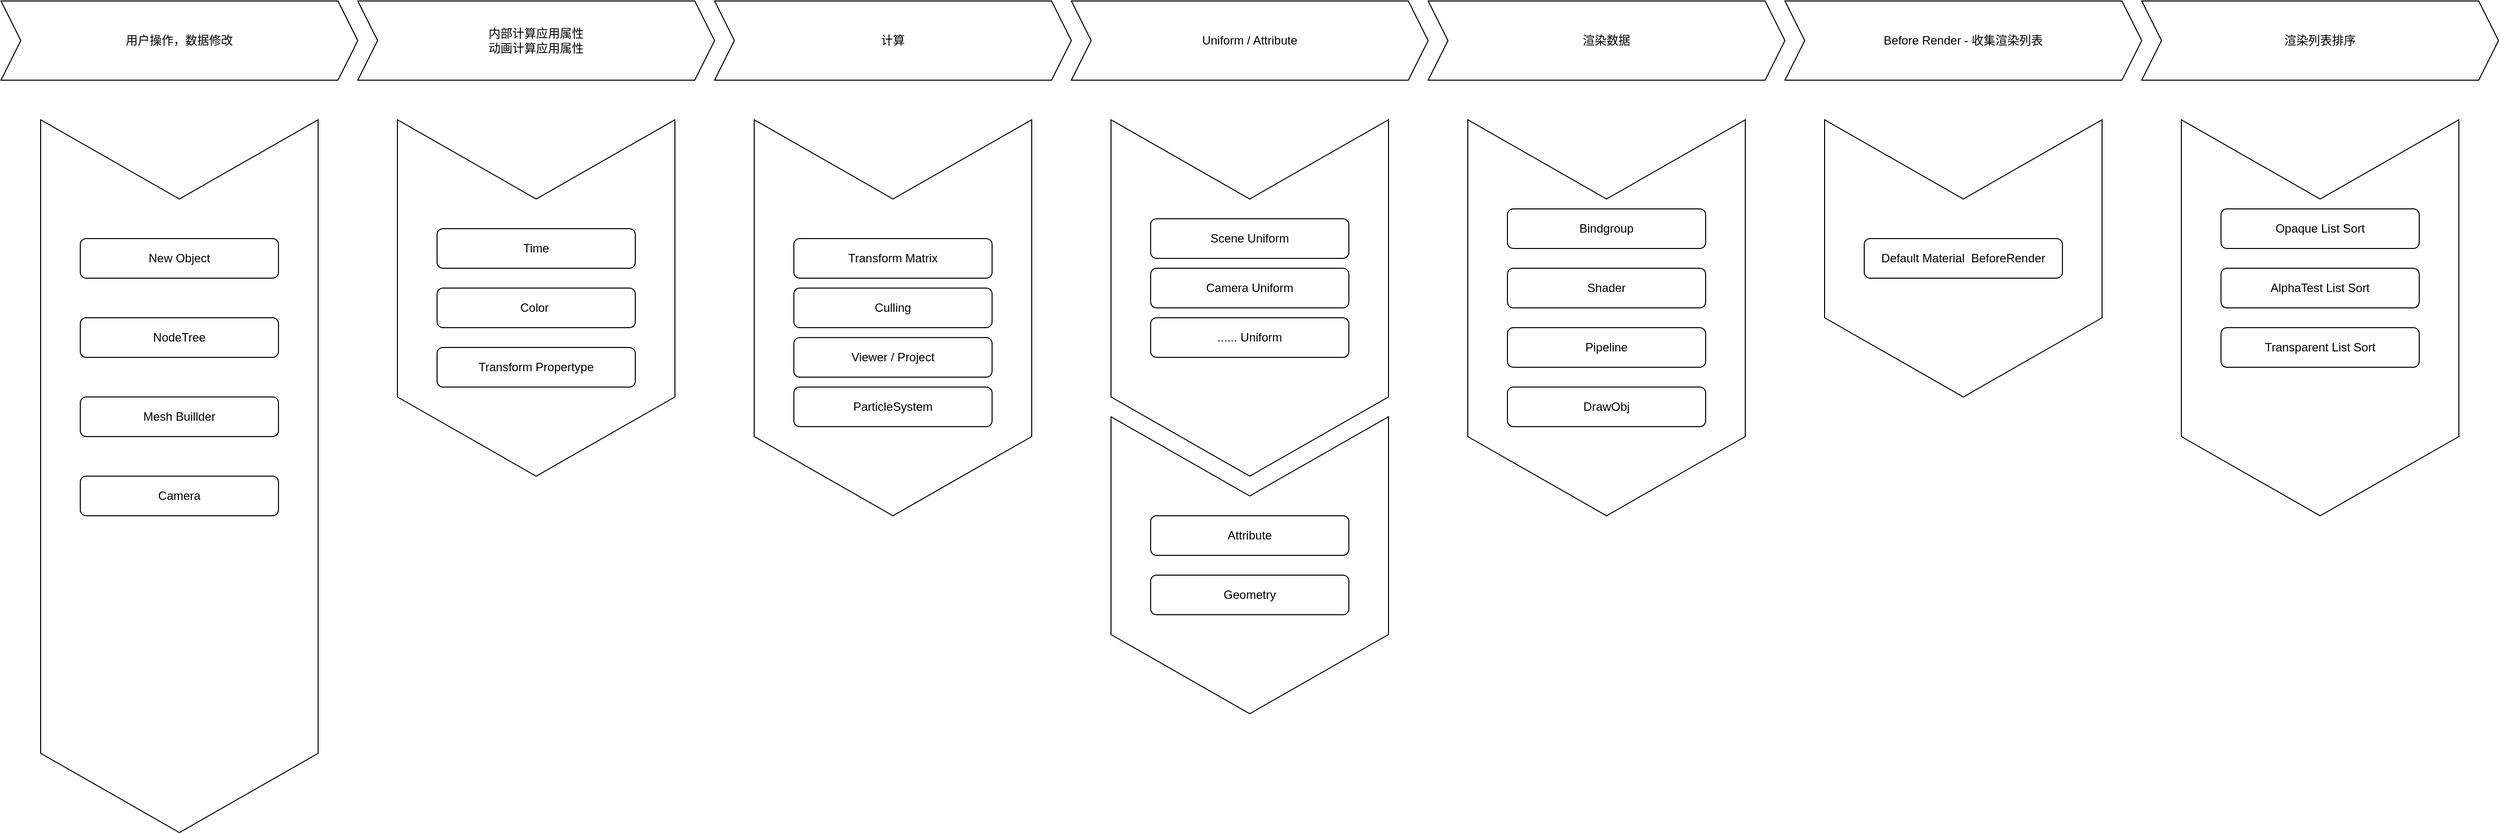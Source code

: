 <mxfile>
    <diagram id="7W4FLCNAzhLjAAYPnn7t" name="Page-1">
        <mxGraphModel dx="2139" dy="1184" grid="1" gridSize="10" guides="1" tooltips="1" connect="1" arrows="1" fold="1" page="1" pageScale="1" pageWidth="850" pageHeight="1100" math="0" shadow="0">
            <root>
                <mxCell id="0"/>
                <mxCell id="1" parent="0"/>
                <mxCell id="44" value="" style="shape=step;perimeter=stepPerimeter;whiteSpace=wrap;html=1;fixedSize=1;direction=south;size=80;" parent="1" vertex="1">
                    <mxGeometry x="1840" y="160" width="280" height="280" as="geometry"/>
                </mxCell>
                <mxCell id="38" value="" style="shape=step;perimeter=stepPerimeter;whiteSpace=wrap;html=1;fixedSize=1;direction=south;size=80;" parent="1" vertex="1">
                    <mxGeometry x="2200" y="160" width="280" height="400" as="geometry"/>
                </mxCell>
                <mxCell id="36" value="" style="shape=step;perimeter=stepPerimeter;whiteSpace=wrap;html=1;fixedSize=1;direction=south;size=80;" parent="1" vertex="1">
                    <mxGeometry x="1120" y="160" width="280" height="360" as="geometry"/>
                </mxCell>
                <mxCell id="35" value="" style="shape=step;perimeter=stepPerimeter;whiteSpace=wrap;html=1;fixedSize=1;direction=south;size=80;" parent="1" vertex="1">
                    <mxGeometry x="760" y="160" width="280" height="400" as="geometry"/>
                </mxCell>
                <mxCell id="34" value="" style="shape=step;perimeter=stepPerimeter;whiteSpace=wrap;html=1;fixedSize=1;direction=south;size=80;" parent="1" vertex="1">
                    <mxGeometry x="40" y="160" width="280" height="720" as="geometry"/>
                </mxCell>
                <mxCell id="4" value="New Object" style="rounded=1;whiteSpace=wrap;html=1;" parent="1" vertex="1">
                    <mxGeometry x="80" y="280" width="200" height="40" as="geometry"/>
                </mxCell>
                <mxCell id="5" value="NodeTree" style="rounded=1;whiteSpace=wrap;html=1;" parent="1" vertex="1">
                    <mxGeometry x="80" y="360" width="200" height="40" as="geometry"/>
                </mxCell>
                <mxCell id="6" value="Mesh Buillder" style="rounded=1;whiteSpace=wrap;html=1;" parent="1" vertex="1">
                    <mxGeometry x="80" y="440" width="200" height="40" as="geometry"/>
                </mxCell>
                <mxCell id="7" value="Camera" style="rounded=1;whiteSpace=wrap;html=1;" parent="1" vertex="1">
                    <mxGeometry x="80" y="520" width="200" height="40" as="geometry"/>
                </mxCell>
                <mxCell id="10" value="Transform Matrix" style="rounded=1;whiteSpace=wrap;html=1;" parent="1" vertex="1">
                    <mxGeometry x="800" y="280" width="200" height="40" as="geometry"/>
                </mxCell>
                <mxCell id="12" value="Culling" style="rounded=1;whiteSpace=wrap;html=1;" parent="1" vertex="1">
                    <mxGeometry x="800" y="330" width="200" height="40" as="geometry"/>
                </mxCell>
                <mxCell id="13" value="Viewer / Project" style="rounded=1;whiteSpace=wrap;html=1;" parent="1" vertex="1">
                    <mxGeometry x="800" y="380" width="200" height="40" as="geometry"/>
                </mxCell>
                <mxCell id="14" value="ParticleSystem" style="rounded=1;whiteSpace=wrap;html=1;" parent="1" vertex="1">
                    <mxGeometry x="800" y="430" width="200" height="40" as="geometry"/>
                </mxCell>
                <mxCell id="17" value="Scene Uniform" style="rounded=1;whiteSpace=wrap;html=1;" parent="1" vertex="1">
                    <mxGeometry x="1160" y="260" width="200" height="40" as="geometry"/>
                </mxCell>
                <mxCell id="18" value="Camera Uniform" style="rounded=1;whiteSpace=wrap;html=1;" parent="1" vertex="1">
                    <mxGeometry x="1160" y="310" width="200" height="40" as="geometry"/>
                </mxCell>
                <mxCell id="21" value="Default Material&amp;nbsp; BeforeRender" style="rounded=1;whiteSpace=wrap;html=1;" parent="1" vertex="1">
                    <mxGeometry x="1880" y="280" width="200" height="40" as="geometry"/>
                </mxCell>
                <mxCell id="23" value="Opaque List Sort" style="rounded=1;whiteSpace=wrap;html=1;" parent="1" vertex="1">
                    <mxGeometry x="2240" y="250" width="200" height="40" as="geometry"/>
                </mxCell>
                <mxCell id="24" value="AlphaTest List Sort" style="rounded=1;whiteSpace=wrap;html=1;" parent="1" vertex="1">
                    <mxGeometry x="2240" y="310" width="200" height="40" as="geometry"/>
                </mxCell>
                <mxCell id="25" value="Transparent List Sort" style="rounded=1;whiteSpace=wrap;html=1;" parent="1" vertex="1">
                    <mxGeometry x="2240" y="370" width="200" height="40" as="geometry"/>
                </mxCell>
                <mxCell id="39" value="用户操作，数据修改" style="shape=step;perimeter=stepPerimeter;whiteSpace=wrap;html=1;fixedSize=1;" parent="1" vertex="1">
                    <mxGeometry y="40" width="360" height="80" as="geometry"/>
                </mxCell>
                <mxCell id="40" value="计算" style="shape=step;perimeter=stepPerimeter;whiteSpace=wrap;html=1;fixedSize=1;" parent="1" vertex="1">
                    <mxGeometry x="720" y="40" width="360" height="80" as="geometry"/>
                </mxCell>
                <mxCell id="42" value="Before Render - 收集渲染列表" style="shape=step;perimeter=stepPerimeter;whiteSpace=wrap;html=1;fixedSize=1;" parent="1" vertex="1">
                    <mxGeometry x="1800" y="40" width="360" height="80" as="geometry"/>
                </mxCell>
                <mxCell id="43" value="渲染列表排序" style="shape=step;perimeter=stepPerimeter;whiteSpace=wrap;html=1;fixedSize=1;" parent="1" vertex="1">
                    <mxGeometry x="2160" y="40" width="360" height="80" as="geometry"/>
                </mxCell>
                <mxCell id="45" value="内部计算应用属性&lt;br&gt;动画计算应用属性" style="shape=step;perimeter=stepPerimeter;whiteSpace=wrap;html=1;fixedSize=1;" vertex="1" parent="1">
                    <mxGeometry x="360" y="40" width="360" height="80" as="geometry"/>
                </mxCell>
                <mxCell id="46" value="...... Uniform" style="rounded=1;whiteSpace=wrap;html=1;" vertex="1" parent="1">
                    <mxGeometry x="1160" y="360" width="200" height="40" as="geometry"/>
                </mxCell>
                <mxCell id="47" value="" style="shape=step;perimeter=stepPerimeter;whiteSpace=wrap;html=1;fixedSize=1;direction=south;size=80;" vertex="1" parent="1">
                    <mxGeometry x="1120" y="460" width="280" height="300" as="geometry"/>
                </mxCell>
                <mxCell id="48" value="Attribute" style="rounded=1;whiteSpace=wrap;html=1;" vertex="1" parent="1">
                    <mxGeometry x="1160" y="560" width="200" height="40" as="geometry"/>
                </mxCell>
                <mxCell id="49" value="Uniform / Attribute" style="shape=step;perimeter=stepPerimeter;whiteSpace=wrap;html=1;fixedSize=1;" vertex="1" parent="1">
                    <mxGeometry x="1080" y="40" width="360" height="80" as="geometry"/>
                </mxCell>
                <mxCell id="50" value="" style="shape=step;perimeter=stepPerimeter;whiteSpace=wrap;html=1;fixedSize=1;direction=south;size=80;" vertex="1" parent="1">
                    <mxGeometry x="400" y="160" width="280" height="360" as="geometry"/>
                </mxCell>
                <mxCell id="51" value="Time" style="rounded=1;whiteSpace=wrap;html=1;" vertex="1" parent="1">
                    <mxGeometry x="440" y="270" width="200" height="40" as="geometry"/>
                </mxCell>
                <mxCell id="52" value="Color&amp;nbsp;" style="rounded=1;whiteSpace=wrap;html=1;" vertex="1" parent="1">
                    <mxGeometry x="440" y="330" width="200" height="40" as="geometry"/>
                </mxCell>
                <mxCell id="53" value="Transform Propertype" style="rounded=1;whiteSpace=wrap;html=1;" vertex="1" parent="1">
                    <mxGeometry x="440" y="390" width="200" height="40" as="geometry"/>
                </mxCell>
                <mxCell id="54" value="Geometry" style="rounded=1;whiteSpace=wrap;html=1;" vertex="1" parent="1">
                    <mxGeometry x="1160" y="620" width="200" height="40" as="geometry"/>
                </mxCell>
                <mxCell id="55" value="渲染数据" style="shape=step;perimeter=stepPerimeter;whiteSpace=wrap;html=1;fixedSize=1;" vertex="1" parent="1">
                    <mxGeometry x="1440" y="40" width="360" height="80" as="geometry"/>
                </mxCell>
                <mxCell id="56" value="" style="shape=step;perimeter=stepPerimeter;whiteSpace=wrap;html=1;fixedSize=1;direction=south;size=80;" vertex="1" parent="1">
                    <mxGeometry x="1480" y="160" width="280" height="400" as="geometry"/>
                </mxCell>
                <mxCell id="57" value="Bindgroup" style="rounded=1;whiteSpace=wrap;html=1;" vertex="1" parent="1">
                    <mxGeometry x="1520" y="250" width="200" height="40" as="geometry"/>
                </mxCell>
                <mxCell id="58" value="Shader" style="rounded=1;whiteSpace=wrap;html=1;" vertex="1" parent="1">
                    <mxGeometry x="1520" y="310" width="200" height="40" as="geometry"/>
                </mxCell>
                <mxCell id="59" value="Pipeline" style="rounded=1;whiteSpace=wrap;html=1;" vertex="1" parent="1">
                    <mxGeometry x="1520" y="370" width="200" height="40" as="geometry"/>
                </mxCell>
                <mxCell id="60" value="DrawObj" style="rounded=1;whiteSpace=wrap;html=1;" vertex="1" parent="1">
                    <mxGeometry x="1520" y="430" width="200" height="40" as="geometry"/>
                </mxCell>
            </root>
        </mxGraphModel>
    </diagram>
</mxfile>